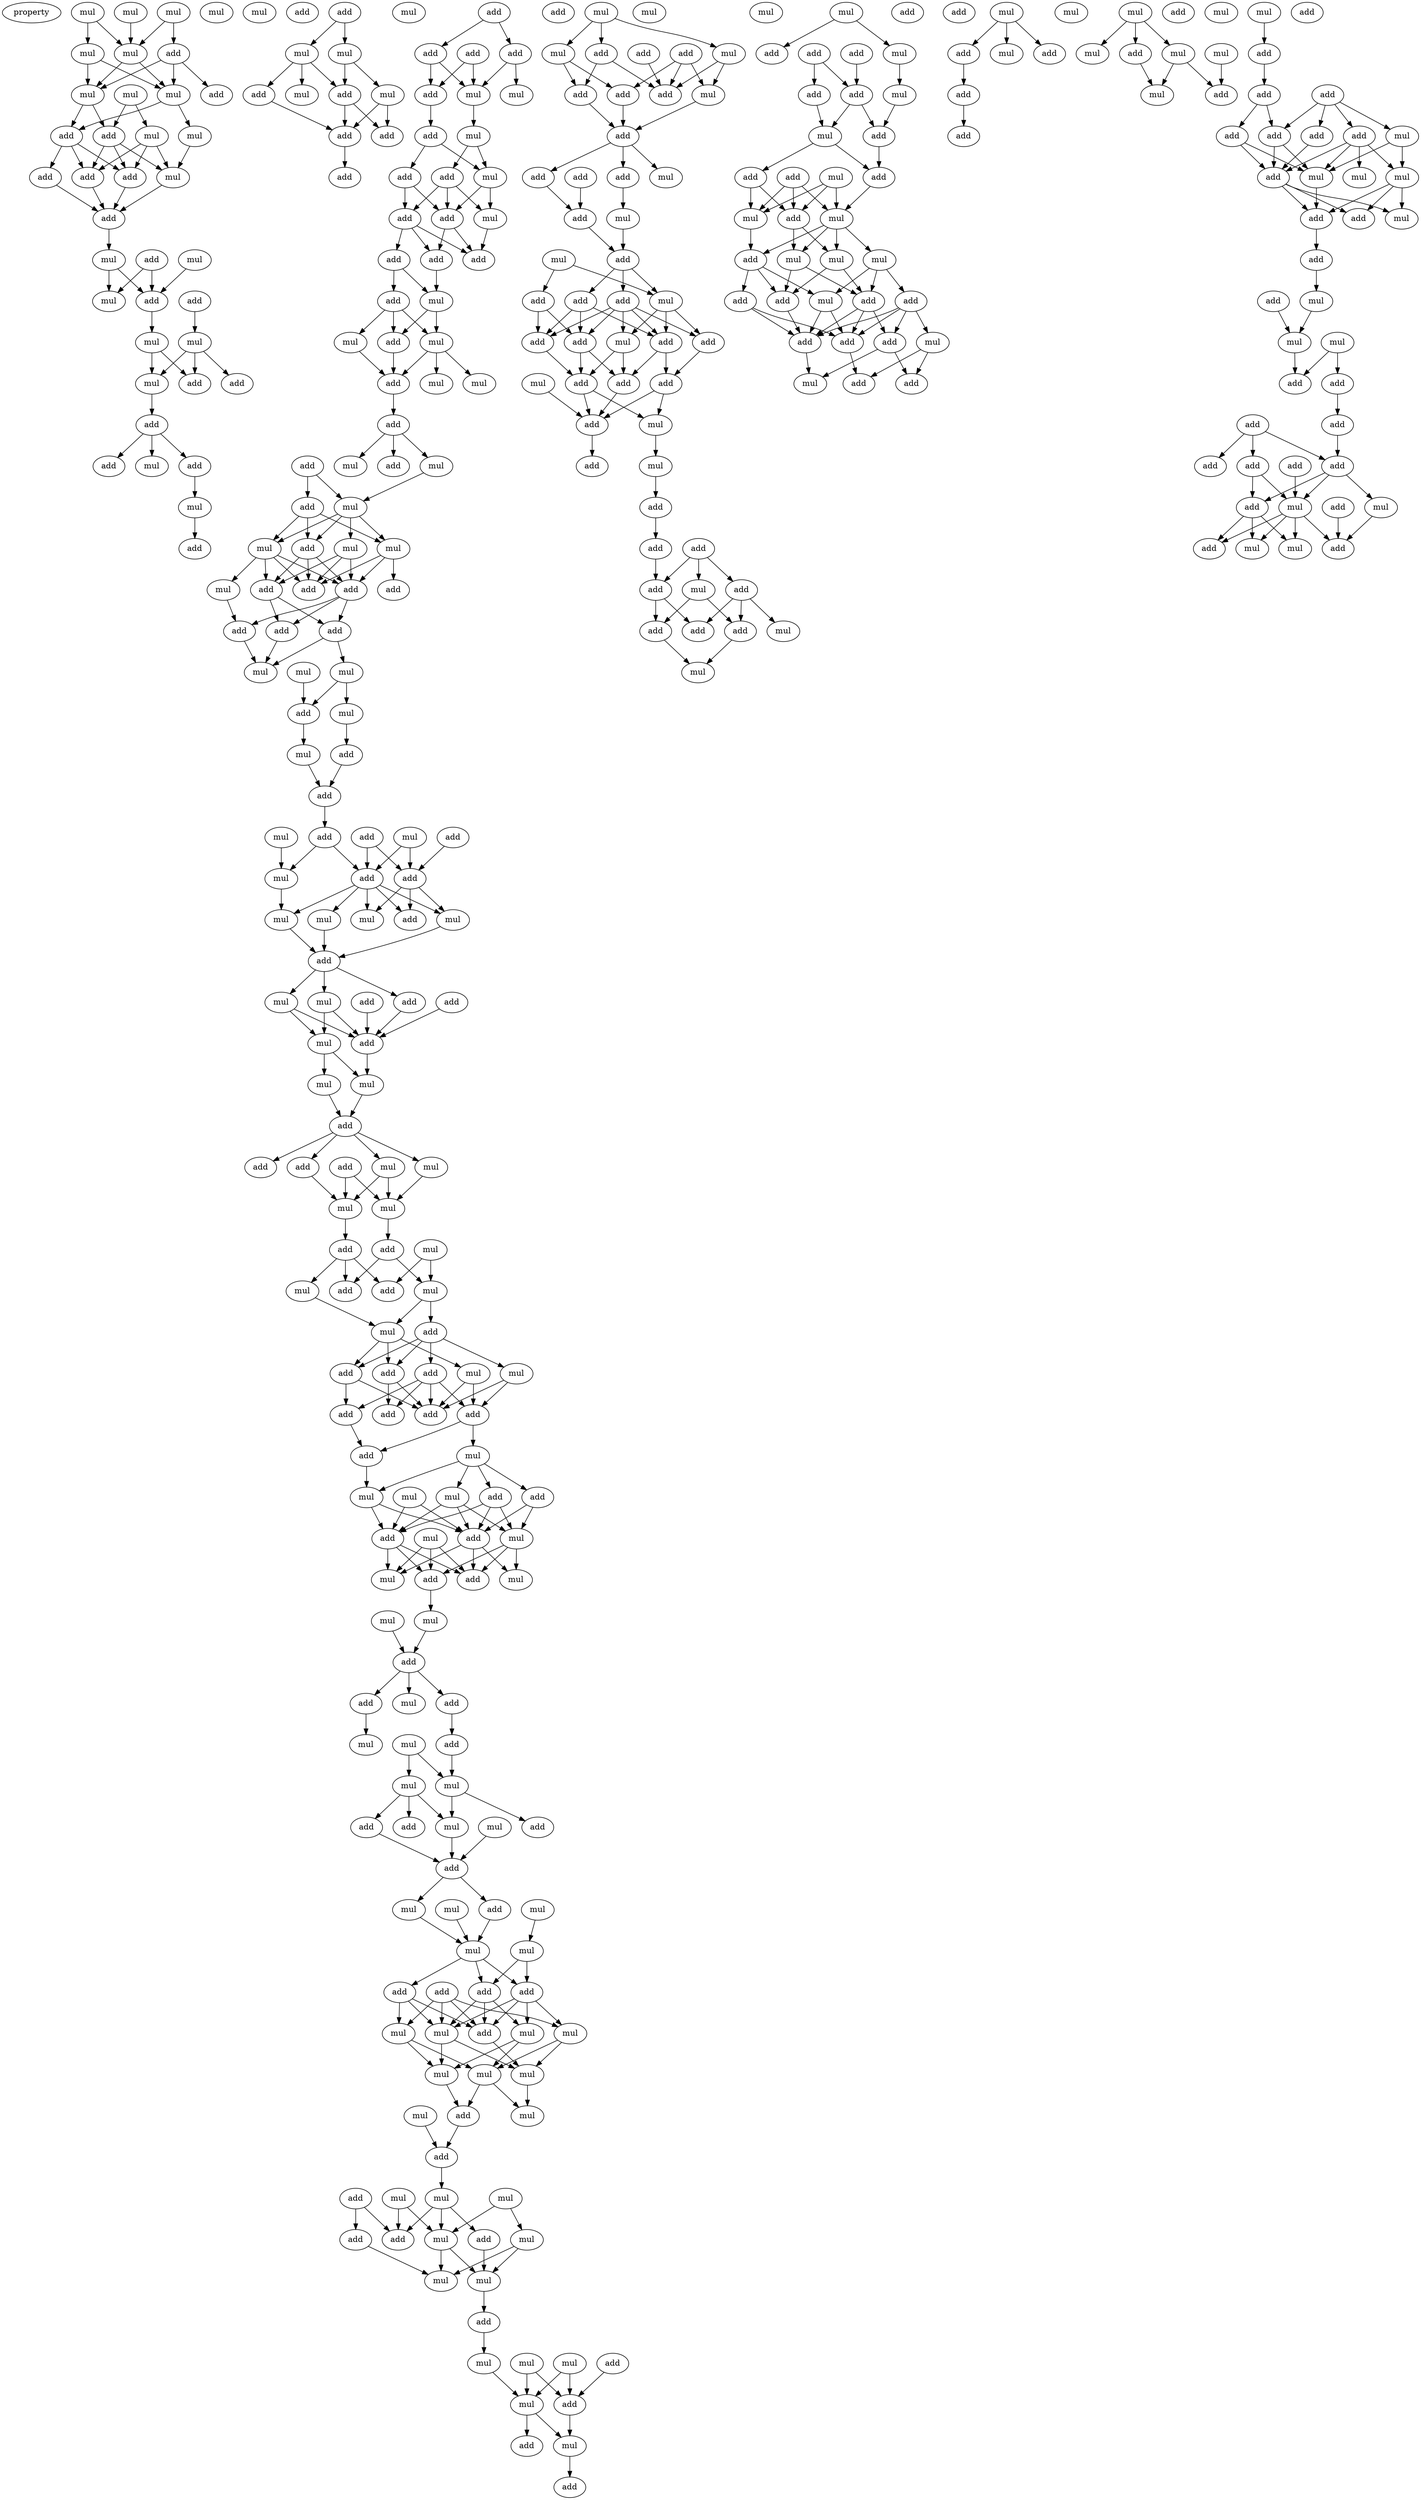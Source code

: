 digraph {
    node [fontcolor=black]
    property [mul=2,lf=1.4]
    0 [ label = mul ];
    1 [ label = mul ];
    2 [ label = mul ];
    3 [ label = mul ];
    4 [ label = add ];
    5 [ label = mul ];
    6 [ label = mul ];
    7 [ label = mul ];
    8 [ label = add ];
    9 [ label = mul ];
    10 [ label = mul ];
    11 [ label = add ];
    12 [ label = add ];
    13 [ label = mul ];
    14 [ label = mul ];
    15 [ label = add ];
    16 [ label = add ];
    17 [ label = add ];
    18 [ label = mul ];
    19 [ label = add ];
    20 [ label = add ];
    21 [ label = mul ];
    22 [ label = mul ];
    23 [ label = mul ];
    24 [ label = add ];
    25 [ label = add ];
    26 [ label = mul ];
    27 [ label = mul ];
    28 [ label = add ];
    29 [ label = mul ];
    30 [ label = add ];
    31 [ label = add ];
    32 [ label = mul ];
    33 [ label = add ];
    34 [ label = add ];
    35 [ label = mul ];
    36 [ label = add ];
    37 [ label = mul ];
    38 [ label = add ];
    39 [ label = add ];
    40 [ label = mul ];
    41 [ label = mul ];
    42 [ label = add ];
    43 [ label = mul ];
    44 [ label = add ];
    45 [ label = mul ];
    46 [ label = add ];
    47 [ label = add ];
    48 [ label = add ];
    49 [ label = mul ];
    50 [ label = add ];
    51 [ label = add ];
    52 [ label = add ];
    53 [ label = add ];
    54 [ label = mul ];
    55 [ label = mul ];
    56 [ label = add ];
    57 [ label = mul ];
    58 [ label = add ];
    59 [ label = add ];
    60 [ label = mul ];
    61 [ label = add ];
    62 [ label = add ];
    63 [ label = mul ];
    64 [ label = add ];
    65 [ label = add ];
    66 [ label = add ];
    67 [ label = add ];
    68 [ label = mul ];
    69 [ label = add ];
    70 [ label = mul ];
    71 [ label = mul ];
    72 [ label = add ];
    73 [ label = mul ];
    74 [ label = mul ];
    75 [ label = add ];
    76 [ label = add ];
    77 [ label = mul ];
    78 [ label = mul ];
    79 [ label = add ];
    80 [ label = add ];
    81 [ label = add ];
    82 [ label = mul ];
    83 [ label = add ];
    84 [ label = mul ];
    85 [ label = mul ];
    86 [ label = mul ];
    87 [ label = mul ];
    88 [ label = add ];
    89 [ label = add ];
    90 [ label = add ];
    91 [ label = add ];
    92 [ label = add ];
    93 [ label = add ];
    94 [ label = add ];
    95 [ label = mul ];
    96 [ label = mul ];
    97 [ label = mul ];
    98 [ label = add ];
    99 [ label = mul ];
    100 [ label = add ];
    101 [ label = mul ];
    102 [ label = add ];
    103 [ label = add ];
    104 [ label = mul ];
    105 [ label = add ];
    106 [ label = mul ];
    107 [ label = add ];
    108 [ label = add ];
    109 [ label = add ];
    110 [ label = mul ];
    111 [ label = mul ];
    112 [ label = mul ];
    113 [ label = add ];
    114 [ label = mul ];
    115 [ label = mul ];
    116 [ label = add ];
    117 [ label = add ];
    118 [ label = add ];
    119 [ label = mul ];
    120 [ label = mul ];
    121 [ label = add ];
    122 [ label = mul ];
    123 [ label = add ];
    124 [ label = mul ];
    125 [ label = mul ];
    126 [ label = add ];
    127 [ label = add ];
    128 [ label = mul ];
    129 [ label = add ];
    130 [ label = mul ];
    131 [ label = add ];
    132 [ label = mul ];
    133 [ label = mul ];
    134 [ label = add ];
    135 [ label = mul ];
    136 [ label = add ];
    137 [ label = add ];
    138 [ label = add ];
    139 [ label = mul ];
    140 [ label = mul ];
    141 [ label = mul ];
    142 [ label = add ];
    143 [ label = add ];
    144 [ label = mul ];
    145 [ label = mul ];
    146 [ label = add ];
    147 [ label = add ];
    148 [ label = add ];
    149 [ label = add ];
    150 [ label = add ];
    151 [ label = add ];
    152 [ label = add ];
    153 [ label = mul ];
    154 [ label = mul ];
    155 [ label = add ];
    156 [ label = mul ];
    157 [ label = mul ];
    158 [ label = add ];
    159 [ label = mul ];
    160 [ label = add ];
    161 [ label = add ];
    162 [ label = mul ];
    163 [ label = mul ];
    164 [ label = add ];
    165 [ label = mul ];
    166 [ label = add ];
    167 [ label = mul ];
    168 [ label = mul ];
    169 [ label = add ];
    170 [ label = add ];
    171 [ label = mul ];
    172 [ label = add ];
    173 [ label = mul ];
    174 [ label = mul ];
    175 [ label = add ];
    176 [ label = mul ];
    177 [ label = mul ];
    178 [ label = mul ];
    179 [ label = add ];
    180 [ label = mul ];
    181 [ label = add ];
    182 [ label = add ];
    183 [ label = add ];
    184 [ label = mul ];
    185 [ label = add ];
    186 [ label = mul ];
    187 [ label = mul ];
    188 [ label = mul ];
    189 [ label = mul ];
    190 [ label = add ];
    191 [ label = add ];
    192 [ label = add ];
    193 [ label = add ];
    194 [ label = mul ];
    195 [ label = mul ];
    196 [ label = add ];
    197 [ label = mul ];
    198 [ label = mul ];
    199 [ label = mul ];
    200 [ label = mul ];
    201 [ label = mul ];
    202 [ label = mul ];
    203 [ label = add ];
    204 [ label = mul ];
    205 [ label = add ];
    206 [ label = mul ];
    207 [ label = mul ];
    208 [ label = mul ];
    209 [ label = add ];
    210 [ label = add ];
    211 [ label = mul ];
    212 [ label = mul ];
    213 [ label = add ];
    214 [ label = add ];
    215 [ label = mul ];
    216 [ label = mul ];
    217 [ label = add ];
    218 [ label = mul ];
    219 [ label = mul ];
    220 [ label = add ];
    221 [ label = mul ];
    222 [ label = add ];
    223 [ label = mul ];
    224 [ label = add ];
    225 [ label = add ];
    226 [ label = mul ];
    227 [ label = add ];
    228 [ label = mul ];
    229 [ label = add ];
    230 [ label = mul ];
    231 [ label = mul ];
    232 [ label = add ];
    233 [ label = add ];
    234 [ label = add ];
    235 [ label = mul ];
    236 [ label = add ];
    237 [ label = add ];
    238 [ label = add ];
    239 [ label = add ];
    240 [ label = add ];
    241 [ label = add ];
    242 [ label = mul ];
    243 [ label = mul ];
    244 [ label = add ];
    245 [ label = add ];
    246 [ label = mul ];
    247 [ label = add ];
    248 [ label = mul ];
    249 [ label = add ];
    250 [ label = add ];
    251 [ label = add ];
    252 [ label = add ];
    253 [ label = add ];
    254 [ label = add ];
    255 [ label = mul ];
    256 [ label = add ];
    257 [ label = add ];
    258 [ label = mul ];
    259 [ label = add ];
    260 [ label = add ];
    261 [ label = mul ];
    262 [ label = mul ];
    263 [ label = add ];
    264 [ label = add ];
    265 [ label = add ];
    266 [ label = mul ];
    267 [ label = add ];
    268 [ label = add ];
    269 [ label = mul ];
    270 [ label = add ];
    271 [ label = add ];
    272 [ label = add ];
    273 [ label = mul ];
    274 [ label = add ];
    275 [ label = mul ];
    276 [ label = mul ];
    277 [ label = mul ];
    278 [ label = add ];
    279 [ label = add ];
    280 [ label = add ];
    281 [ label = add ];
    282 [ label = mul ];
    283 [ label = add ];
    284 [ label = mul ];
    285 [ label = add ];
    286 [ label = add ];
    287 [ label = mul ];
    288 [ label = add ];
    289 [ label = add ];
    290 [ label = add ];
    291 [ label = add ];
    292 [ label = mul ];
    293 [ label = mul ];
    294 [ label = mul ];
    295 [ label = add ];
    296 [ label = mul ];
    297 [ label = add ];
    298 [ label = mul ];
    299 [ label = mul ];
    300 [ label = add ];
    301 [ label = add ];
    302 [ label = add ];
    303 [ label = mul ];
    304 [ label = add ];
    305 [ label = add ];
    306 [ label = add ];
    307 [ label = add ];
    308 [ label = mul ];
    309 [ label = add ];
    310 [ label = add ];
    311 [ label = mul ];
    312 [ label = mul ];
    313 [ label = add ];
    314 [ label = mul ];
    315 [ label = add ];
    316 [ label = add ];
    317 [ label = mul ];
    318 [ label = add ];
    319 [ label = mul ];
    320 [ label = mul ];
    321 [ label = add ];
    322 [ label = add ];
    323 [ label = mul ];
    324 [ label = mul ];
    325 [ label = add ];
    326 [ label = mul ];
    327 [ label = mul ];
    328 [ label = mul ];
    329 [ label = add ];
    330 [ label = add ];
    331 [ label = add ];
    332 [ label = add ];
    333 [ label = mul ];
    334 [ label = add ];
    335 [ label = add ];
    336 [ label = add ];
    337 [ label = mul ];
    338 [ label = mul ];
    339 [ label = mul ];
    340 [ label = add ];
    341 [ label = add ];
    342 [ label = add ];
    343 [ label = mul ];
    344 [ label = add ];
    345 [ label = add ];
    346 [ label = mul ];
    347 [ label = mul ];
    348 [ label = mul ];
    349 [ label = add ];
    350 [ label = add ];
    351 [ label = add ];
    352 [ label = add ];
    353 [ label = add ];
    354 [ label = add ];
    355 [ label = add ];
    356 [ label = add ];
    357 [ label = add ];
    358 [ label = add ];
    359 [ label = add ];
    360 [ label = mul ];
    361 [ label = mul ];
    362 [ label = mul ];
    363 [ label = add ];
    364 [ label = mul ];
    365 [ label = add ];
    0 -> 5 [ name = 0 ];
    0 -> 6 [ name = 1 ];
    1 -> 4 [ name = 2 ];
    1 -> 6 [ name = 3 ];
    3 -> 6 [ name = 4 ];
    4 -> 8 [ name = 5 ];
    4 -> 9 [ name = 6 ];
    4 -> 10 [ name = 7 ];
    5 -> 9 [ name = 8 ];
    5 -> 10 [ name = 9 ];
    6 -> 9 [ name = 10 ];
    6 -> 10 [ name = 11 ];
    7 -> 11 [ name = 12 ];
    7 -> 14 [ name = 13 ];
    9 -> 12 [ name = 14 ];
    9 -> 13 [ name = 15 ];
    10 -> 11 [ name = 16 ];
    10 -> 12 [ name = 17 ];
    11 -> 16 [ name = 18 ];
    11 -> 17 [ name = 19 ];
    11 -> 18 [ name = 20 ];
    12 -> 15 [ name = 21 ];
    12 -> 16 [ name = 22 ];
    12 -> 17 [ name = 23 ];
    13 -> 18 [ name = 24 ];
    14 -> 16 [ name = 25 ];
    14 -> 17 [ name = 26 ];
    14 -> 18 [ name = 27 ];
    15 -> 19 [ name = 28 ];
    16 -> 19 [ name = 29 ];
    17 -> 19 [ name = 30 ];
    18 -> 19 [ name = 31 ];
    19 -> 22 [ name = 32 ];
    20 -> 23 [ name = 33 ];
    20 -> 24 [ name = 34 ];
    21 -> 24 [ name = 35 ];
    22 -> 23 [ name = 36 ];
    22 -> 24 [ name = 37 ];
    24 -> 26 [ name = 38 ];
    25 -> 27 [ name = 39 ];
    26 -> 28 [ name = 40 ];
    26 -> 29 [ name = 41 ];
    27 -> 28 [ name = 42 ];
    27 -> 29 [ name = 43 ];
    27 -> 30 [ name = 44 ];
    29 -> 31 [ name = 45 ];
    31 -> 34 [ name = 46 ];
    31 -> 35 [ name = 47 ];
    31 -> 36 [ name = 48 ];
    36 -> 37 [ name = 49 ];
    37 -> 38 [ name = 50 ];
    39 -> 40 [ name = 51 ];
    39 -> 41 [ name = 52 ];
    40 -> 44 [ name = 53 ];
    40 -> 45 [ name = 54 ];
    41 -> 42 [ name = 55 ];
    41 -> 43 [ name = 56 ];
    41 -> 44 [ name = 57 ];
    42 -> 46 [ name = 58 ];
    44 -> 46 [ name = 59 ];
    44 -> 47 [ name = 60 ];
    45 -> 46 [ name = 61 ];
    45 -> 47 [ name = 62 ];
    46 -> 48 [ name = 63 ];
    50 -> 51 [ name = 64 ];
    50 -> 53 [ name = 65 ];
    51 -> 54 [ name = 66 ];
    51 -> 56 [ name = 67 ];
    52 -> 54 [ name = 68 ];
    52 -> 56 [ name = 69 ];
    53 -> 54 [ name = 70 ];
    53 -> 55 [ name = 71 ];
    54 -> 57 [ name = 72 ];
    56 -> 58 [ name = 73 ];
    57 -> 59 [ name = 74 ];
    57 -> 60 [ name = 75 ];
    58 -> 60 [ name = 76 ];
    58 -> 61 [ name = 77 ];
    59 -> 62 [ name = 78 ];
    59 -> 63 [ name = 79 ];
    59 -> 64 [ name = 80 ];
    60 -> 62 [ name = 81 ];
    60 -> 63 [ name = 82 ];
    61 -> 62 [ name = 83 ];
    61 -> 64 [ name = 84 ];
    62 -> 66 [ name = 85 ];
    62 -> 67 [ name = 86 ];
    63 -> 67 [ name = 87 ];
    64 -> 65 [ name = 88 ];
    64 -> 66 [ name = 89 ];
    64 -> 67 [ name = 90 ];
    65 -> 68 [ name = 91 ];
    65 -> 69 [ name = 92 ];
    66 -> 68 [ name = 93 ];
    68 -> 70 [ name = 94 ];
    68 -> 72 [ name = 95 ];
    69 -> 70 [ name = 96 ];
    69 -> 71 [ name = 97 ];
    69 -> 72 [ name = 98 ];
    70 -> 73 [ name = 99 ];
    70 -> 74 [ name = 100 ];
    70 -> 75 [ name = 101 ];
    71 -> 75 [ name = 102 ];
    72 -> 75 [ name = 103 ];
    75 -> 76 [ name = 104 ];
    76 -> 77 [ name = 105 ];
    76 -> 78 [ name = 106 ];
    76 -> 80 [ name = 107 ];
    78 -> 82 [ name = 108 ];
    79 -> 81 [ name = 109 ];
    79 -> 82 [ name = 110 ];
    81 -> 83 [ name = 111 ];
    81 -> 84 [ name = 112 ];
    81 -> 85 [ name = 113 ];
    82 -> 83 [ name = 114 ];
    82 -> 84 [ name = 115 ];
    82 -> 85 [ name = 116 ];
    82 -> 86 [ name = 117 ];
    83 -> 88 [ name = 118 ];
    83 -> 90 [ name = 119 ];
    83 -> 91 [ name = 120 ];
    84 -> 88 [ name = 121 ];
    84 -> 89 [ name = 122 ];
    84 -> 91 [ name = 123 ];
    85 -> 87 [ name = 124 ];
    85 -> 88 [ name = 125 ];
    85 -> 90 [ name = 126 ];
    85 -> 91 [ name = 127 ];
    86 -> 88 [ name = 128 ];
    86 -> 90 [ name = 129 ];
    86 -> 91 [ name = 130 ];
    87 -> 93 [ name = 131 ];
    88 -> 92 [ name = 132 ];
    88 -> 93 [ name = 133 ];
    88 -> 94 [ name = 134 ];
    90 -> 92 [ name = 135 ];
    90 -> 94 [ name = 136 ];
    92 -> 95 [ name = 137 ];
    92 -> 97 [ name = 138 ];
    93 -> 97 [ name = 139 ];
    94 -> 97 [ name = 140 ];
    95 -> 98 [ name = 141 ];
    95 -> 99 [ name = 142 ];
    96 -> 98 [ name = 143 ];
    98 -> 101 [ name = 144 ];
    99 -> 100 [ name = 145 ];
    100 -> 102 [ name = 146 ];
    101 -> 102 [ name = 147 ];
    102 -> 107 [ name = 148 ];
    103 -> 108 [ name = 149 ];
    104 -> 108 [ name = 150 ];
    104 -> 109 [ name = 151 ];
    105 -> 108 [ name = 152 ];
    105 -> 109 [ name = 153 ];
    106 -> 110 [ name = 154 ];
    107 -> 109 [ name = 155 ];
    107 -> 110 [ name = 156 ];
    108 -> 113 [ name = 157 ];
    108 -> 114 [ name = 158 ];
    108 -> 115 [ name = 159 ];
    109 -> 111 [ name = 160 ];
    109 -> 112 [ name = 161 ];
    109 -> 113 [ name = 162 ];
    109 -> 114 [ name = 163 ];
    109 -> 115 [ name = 164 ];
    110 -> 111 [ name = 165 ];
    111 -> 116 [ name = 166 ];
    112 -> 116 [ name = 167 ];
    115 -> 116 [ name = 168 ];
    116 -> 118 [ name = 169 ];
    116 -> 119 [ name = 170 ];
    116 -> 120 [ name = 171 ];
    117 -> 123 [ name = 172 ];
    118 -> 123 [ name = 173 ];
    119 -> 122 [ name = 174 ];
    119 -> 123 [ name = 175 ];
    120 -> 122 [ name = 176 ];
    120 -> 123 [ name = 177 ];
    121 -> 123 [ name = 178 ];
    122 -> 124 [ name = 179 ];
    122 -> 125 [ name = 180 ];
    123 -> 124 [ name = 181 ];
    124 -> 126 [ name = 182 ];
    125 -> 126 [ name = 183 ];
    126 -> 128 [ name = 184 ];
    126 -> 129 [ name = 185 ];
    126 -> 130 [ name = 186 ];
    126 -> 131 [ name = 187 ];
    127 -> 132 [ name = 188 ];
    127 -> 133 [ name = 189 ];
    128 -> 132 [ name = 190 ];
    129 -> 133 [ name = 191 ];
    130 -> 132 [ name = 192 ];
    130 -> 133 [ name = 193 ];
    132 -> 134 [ name = 194 ];
    133 -> 136 [ name = 195 ];
    134 -> 138 [ name = 196 ];
    134 -> 139 [ name = 197 ];
    135 -> 137 [ name = 198 ];
    135 -> 139 [ name = 199 ];
    136 -> 137 [ name = 200 ];
    136 -> 138 [ name = 201 ];
    136 -> 140 [ name = 202 ];
    139 -> 141 [ name = 203 ];
    139 -> 142 [ name = 204 ];
    140 -> 141 [ name = 205 ];
    141 -> 143 [ name = 206 ];
    141 -> 144 [ name = 207 ];
    141 -> 146 [ name = 208 ];
    142 -> 143 [ name = 209 ];
    142 -> 145 [ name = 210 ];
    142 -> 146 [ name = 211 ];
    142 -> 147 [ name = 212 ];
    143 -> 149 [ name = 213 ];
    143 -> 151 [ name = 214 ];
    144 -> 149 [ name = 215 ];
    144 -> 150 [ name = 216 ];
    145 -> 149 [ name = 217 ];
    145 -> 150 [ name = 218 ];
    146 -> 148 [ name = 219 ];
    146 -> 149 [ name = 220 ];
    147 -> 148 [ name = 221 ];
    147 -> 149 [ name = 222 ];
    147 -> 150 [ name = 223 ];
    147 -> 151 [ name = 224 ];
    150 -> 152 [ name = 225 ];
    150 -> 153 [ name = 226 ];
    151 -> 152 [ name = 227 ];
    152 -> 156 [ name = 228 ];
    153 -> 154 [ name = 229 ];
    153 -> 155 [ name = 230 ];
    153 -> 156 [ name = 231 ];
    153 -> 158 [ name = 232 ];
    154 -> 160 [ name = 233 ];
    154 -> 161 [ name = 234 ];
    154 -> 162 [ name = 235 ];
    155 -> 160 [ name = 236 ];
    155 -> 161 [ name = 237 ];
    155 -> 162 [ name = 238 ];
    156 -> 160 [ name = 239 ];
    156 -> 161 [ name = 240 ];
    157 -> 160 [ name = 241 ];
    157 -> 161 [ name = 242 ];
    158 -> 161 [ name = 243 ];
    158 -> 162 [ name = 244 ];
    159 -> 163 [ name = 245 ];
    159 -> 164 [ name = 246 ];
    159 -> 166 [ name = 247 ];
    160 -> 163 [ name = 248 ];
    160 -> 164 [ name = 249 ];
    160 -> 166 [ name = 250 ];
    161 -> 163 [ name = 251 ];
    161 -> 164 [ name = 252 ];
    161 -> 165 [ name = 253 ];
    162 -> 164 [ name = 254 ];
    162 -> 165 [ name = 255 ];
    162 -> 166 [ name = 256 ];
    166 -> 168 [ name = 257 ];
    167 -> 169 [ name = 258 ];
    168 -> 169 [ name = 259 ];
    169 -> 170 [ name = 260 ];
    169 -> 171 [ name = 261 ];
    169 -> 172 [ name = 262 ];
    170 -> 173 [ name = 263 ];
    172 -> 175 [ name = 264 ];
    174 -> 176 [ name = 265 ];
    174 -> 177 [ name = 266 ];
    175 -> 177 [ name = 267 ];
    176 -> 178 [ name = 268 ];
    176 -> 181 [ name = 269 ];
    176 -> 182 [ name = 270 ];
    177 -> 178 [ name = 271 ];
    177 -> 179 [ name = 272 ];
    178 -> 183 [ name = 273 ];
    180 -> 183 [ name = 274 ];
    182 -> 183 [ name = 275 ];
    183 -> 185 [ name = 276 ];
    183 -> 187 [ name = 277 ];
    184 -> 188 [ name = 278 ];
    185 -> 188 [ name = 279 ];
    186 -> 189 [ name = 280 ];
    187 -> 188 [ name = 281 ];
    188 -> 190 [ name = 282 ];
    188 -> 192 [ name = 283 ];
    188 -> 193 [ name = 284 ];
    189 -> 190 [ name = 285 ];
    189 -> 193 [ name = 286 ];
    190 -> 194 [ name = 287 ];
    190 -> 196 [ name = 288 ];
    190 -> 197 [ name = 289 ];
    190 -> 198 [ name = 290 ];
    191 -> 194 [ name = 291 ];
    191 -> 195 [ name = 292 ];
    191 -> 196 [ name = 293 ];
    191 -> 198 [ name = 294 ];
    192 -> 194 [ name = 295 ];
    192 -> 195 [ name = 296 ];
    192 -> 196 [ name = 297 ];
    193 -> 194 [ name = 298 ];
    193 -> 196 [ name = 299 ];
    193 -> 197 [ name = 300 ];
    194 -> 199 [ name = 301 ];
    194 -> 201 [ name = 302 ];
    195 -> 200 [ name = 303 ];
    195 -> 201 [ name = 304 ];
    196 -> 199 [ name = 305 ];
    197 -> 200 [ name = 306 ];
    197 -> 201 [ name = 307 ];
    198 -> 199 [ name = 308 ];
    198 -> 200 [ name = 309 ];
    199 -> 202 [ name = 310 ];
    200 -> 202 [ name = 311 ];
    200 -> 203 [ name = 312 ];
    201 -> 203 [ name = 313 ];
    203 -> 205 [ name = 314 ];
    204 -> 205 [ name = 315 ];
    205 -> 206 [ name = 316 ];
    206 -> 210 [ name = 317 ];
    206 -> 211 [ name = 318 ];
    206 -> 213 [ name = 319 ];
    207 -> 210 [ name = 320 ];
    207 -> 211 [ name = 321 ];
    208 -> 211 [ name = 322 ];
    208 -> 212 [ name = 323 ];
    209 -> 210 [ name = 324 ];
    209 -> 214 [ name = 325 ];
    211 -> 215 [ name = 326 ];
    211 -> 216 [ name = 327 ];
    212 -> 215 [ name = 328 ];
    212 -> 216 [ name = 329 ];
    213 -> 216 [ name = 330 ];
    214 -> 215 [ name = 331 ];
    216 -> 217 [ name = 332 ];
    217 -> 218 [ name = 333 ];
    218 -> 223 [ name = 334 ];
    219 -> 223 [ name = 335 ];
    219 -> 224 [ name = 336 ];
    220 -> 224 [ name = 337 ];
    221 -> 223 [ name = 338 ];
    221 -> 224 [ name = 339 ];
    223 -> 225 [ name = 340 ];
    223 -> 226 [ name = 341 ];
    224 -> 226 [ name = 342 ];
    226 -> 227 [ name = 343 ];
    228 -> 229 [ name = 344 ];
    228 -> 230 [ name = 345 ];
    228 -> 231 [ name = 346 ];
    229 -> 234 [ name = 347 ];
    229 -> 236 [ name = 348 ];
    230 -> 235 [ name = 349 ];
    230 -> 236 [ name = 350 ];
    231 -> 234 [ name = 351 ];
    231 -> 237 [ name = 352 ];
    232 -> 236 [ name = 353 ];
    233 -> 235 [ name = 354 ];
    233 -> 236 [ name = 355 ];
    233 -> 237 [ name = 356 ];
    234 -> 238 [ name = 357 ];
    235 -> 238 [ name = 358 ];
    237 -> 238 [ name = 359 ];
    238 -> 240 [ name = 360 ];
    238 -> 241 [ name = 361 ];
    238 -> 242 [ name = 362 ];
    239 -> 244 [ name = 363 ];
    240 -> 243 [ name = 364 ];
    241 -> 244 [ name = 365 ];
    243 -> 245 [ name = 366 ];
    244 -> 245 [ name = 367 ];
    245 -> 247 [ name = 368 ];
    245 -> 248 [ name = 369 ];
    245 -> 250 [ name = 370 ];
    246 -> 248 [ name = 371 ];
    246 -> 249 [ name = 372 ];
    247 -> 251 [ name = 373 ];
    247 -> 252 [ name = 374 ];
    247 -> 253 [ name = 375 ];
    247 -> 254 [ name = 376 ];
    247 -> 255 [ name = 377 ];
    248 -> 251 [ name = 378 ];
    248 -> 252 [ name = 379 ];
    248 -> 255 [ name = 380 ];
    249 -> 253 [ name = 381 ];
    249 -> 254 [ name = 382 ];
    250 -> 252 [ name = 383 ];
    250 -> 253 [ name = 384 ];
    250 -> 254 [ name = 385 ];
    251 -> 256 [ name = 386 ];
    252 -> 256 [ name = 387 ];
    252 -> 259 [ name = 388 ];
    253 -> 257 [ name = 389 ];
    253 -> 259 [ name = 390 ];
    254 -> 257 [ name = 391 ];
    255 -> 257 [ name = 392 ];
    255 -> 259 [ name = 393 ];
    256 -> 260 [ name = 394 ];
    256 -> 261 [ name = 395 ];
    257 -> 260 [ name = 396 ];
    257 -> 261 [ name = 397 ];
    258 -> 260 [ name = 398 ];
    259 -> 260 [ name = 399 ];
    260 -> 263 [ name = 400 ];
    261 -> 262 [ name = 401 ];
    262 -> 264 [ name = 402 ];
    264 -> 265 [ name = 403 ];
    265 -> 268 [ name = 404 ];
    267 -> 268 [ name = 405 ];
    267 -> 269 [ name = 406 ];
    267 -> 270 [ name = 407 ];
    268 -> 271 [ name = 408 ];
    268 -> 274 [ name = 409 ];
    269 -> 272 [ name = 410 ];
    269 -> 274 [ name = 411 ];
    270 -> 271 [ name = 412 ];
    270 -> 272 [ name = 413 ];
    270 -> 273 [ name = 414 ];
    272 -> 275 [ name = 415 ];
    274 -> 275 [ name = 416 ];
    277 -> 280 [ name = 417 ];
    277 -> 282 [ name = 418 ];
    278 -> 283 [ name = 419 ];
    278 -> 285 [ name = 420 ];
    281 -> 283 [ name = 421 ];
    282 -> 284 [ name = 422 ];
    283 -> 286 [ name = 423 ];
    283 -> 287 [ name = 424 ];
    284 -> 286 [ name = 425 ];
    285 -> 287 [ name = 426 ];
    286 -> 289 [ name = 427 ];
    287 -> 288 [ name = 428 ];
    287 -> 289 [ name = 429 ];
    288 -> 293 [ name = 430 ];
    288 -> 295 [ name = 431 ];
    289 -> 294 [ name = 432 ];
    291 -> 293 [ name = 433 ];
    291 -> 294 [ name = 434 ];
    291 -> 295 [ name = 435 ];
    292 -> 293 [ name = 436 ];
    292 -> 294 [ name = 437 ];
    292 -> 295 [ name = 438 ];
    293 -> 297 [ name = 439 ];
    294 -> 296 [ name = 440 ];
    294 -> 297 [ name = 441 ];
    294 -> 298 [ name = 442 ];
    294 -> 299 [ name = 443 ];
    295 -> 296 [ name = 444 ];
    295 -> 299 [ name = 445 ];
    296 -> 300 [ name = 446 ];
    296 -> 301 [ name = 447 ];
    297 -> 301 [ name = 448 ];
    297 -> 302 [ name = 449 ];
    297 -> 303 [ name = 450 ];
    298 -> 300 [ name = 451 ];
    298 -> 303 [ name = 452 ];
    298 -> 304 [ name = 453 ];
    299 -> 300 [ name = 454 ];
    299 -> 301 [ name = 455 ];
    300 -> 305 [ name = 456 ];
    300 -> 306 [ name = 457 ];
    300 -> 307 [ name = 458 ];
    301 -> 306 [ name = 459 ];
    302 -> 306 [ name = 460 ];
    302 -> 307 [ name = 461 ];
    303 -> 306 [ name = 462 ];
    303 -> 307 [ name = 463 ];
    304 -> 305 [ name = 464 ];
    304 -> 306 [ name = 465 ];
    304 -> 307 [ name = 466 ];
    304 -> 308 [ name = 467 ];
    305 -> 310 [ name = 468 ];
    305 -> 311 [ name = 469 ];
    306 -> 311 [ name = 470 ];
    307 -> 309 [ name = 471 ];
    308 -> 309 [ name = 472 ];
    308 -> 310 [ name = 473 ];
    312 -> 313 [ name = 474 ];
    312 -> 314 [ name = 475 ];
    312 -> 315 [ name = 476 ];
    313 -> 316 [ name = 477 ];
    316 -> 318 [ name = 478 ];
    319 -> 320 [ name = 479 ];
    319 -> 321 [ name = 480 ];
    319 -> 323 [ name = 481 ];
    321 -> 326 [ name = 482 ];
    323 -> 325 [ name = 483 ];
    323 -> 326 [ name = 484 ];
    324 -> 325 [ name = 485 ];
    328 -> 329 [ name = 486 ];
    329 -> 331 [ name = 487 ];
    330 -> 332 [ name = 488 ];
    330 -> 333 [ name = 489 ];
    330 -> 335 [ name = 490 ];
    330 -> 336 [ name = 491 ];
    331 -> 334 [ name = 492 ];
    331 -> 335 [ name = 493 ];
    332 -> 340 [ name = 494 ];
    333 -> 337 [ name = 495 ];
    333 -> 338 [ name = 496 ];
    334 -> 337 [ name = 497 ];
    334 -> 340 [ name = 498 ];
    335 -> 337 [ name = 499 ];
    335 -> 340 [ name = 500 ];
    336 -> 337 [ name = 501 ];
    336 -> 338 [ name = 502 ];
    336 -> 339 [ name = 503 ];
    336 -> 340 [ name = 504 ];
    337 -> 342 [ name = 505 ];
    338 -> 341 [ name = 506 ];
    338 -> 342 [ name = 507 ];
    338 -> 343 [ name = 508 ];
    340 -> 341 [ name = 509 ];
    340 -> 342 [ name = 510 ];
    340 -> 343 [ name = 511 ];
    342 -> 344 [ name = 512 ];
    344 -> 346 [ name = 513 ];
    345 -> 347 [ name = 514 ];
    346 -> 347 [ name = 515 ];
    347 -> 349 [ name = 516 ];
    348 -> 349 [ name = 517 ];
    348 -> 350 [ name = 518 ];
    350 -> 351 [ name = 519 ];
    351 -> 357 [ name = 520 ];
    352 -> 354 [ name = 521 ];
    352 -> 355 [ name = 522 ];
    352 -> 357 [ name = 523 ];
    355 -> 358 [ name = 524 ];
    355 -> 361 [ name = 525 ];
    356 -> 361 [ name = 526 ];
    357 -> 358 [ name = 527 ];
    357 -> 360 [ name = 528 ];
    357 -> 361 [ name = 529 ];
    358 -> 362 [ name = 530 ];
    358 -> 364 [ name = 531 ];
    358 -> 365 [ name = 532 ];
    359 -> 363 [ name = 533 ];
    360 -> 363 [ name = 534 ];
    361 -> 362 [ name = 535 ];
    361 -> 363 [ name = 536 ];
    361 -> 364 [ name = 537 ];
    361 -> 365 [ name = 538 ];
}
